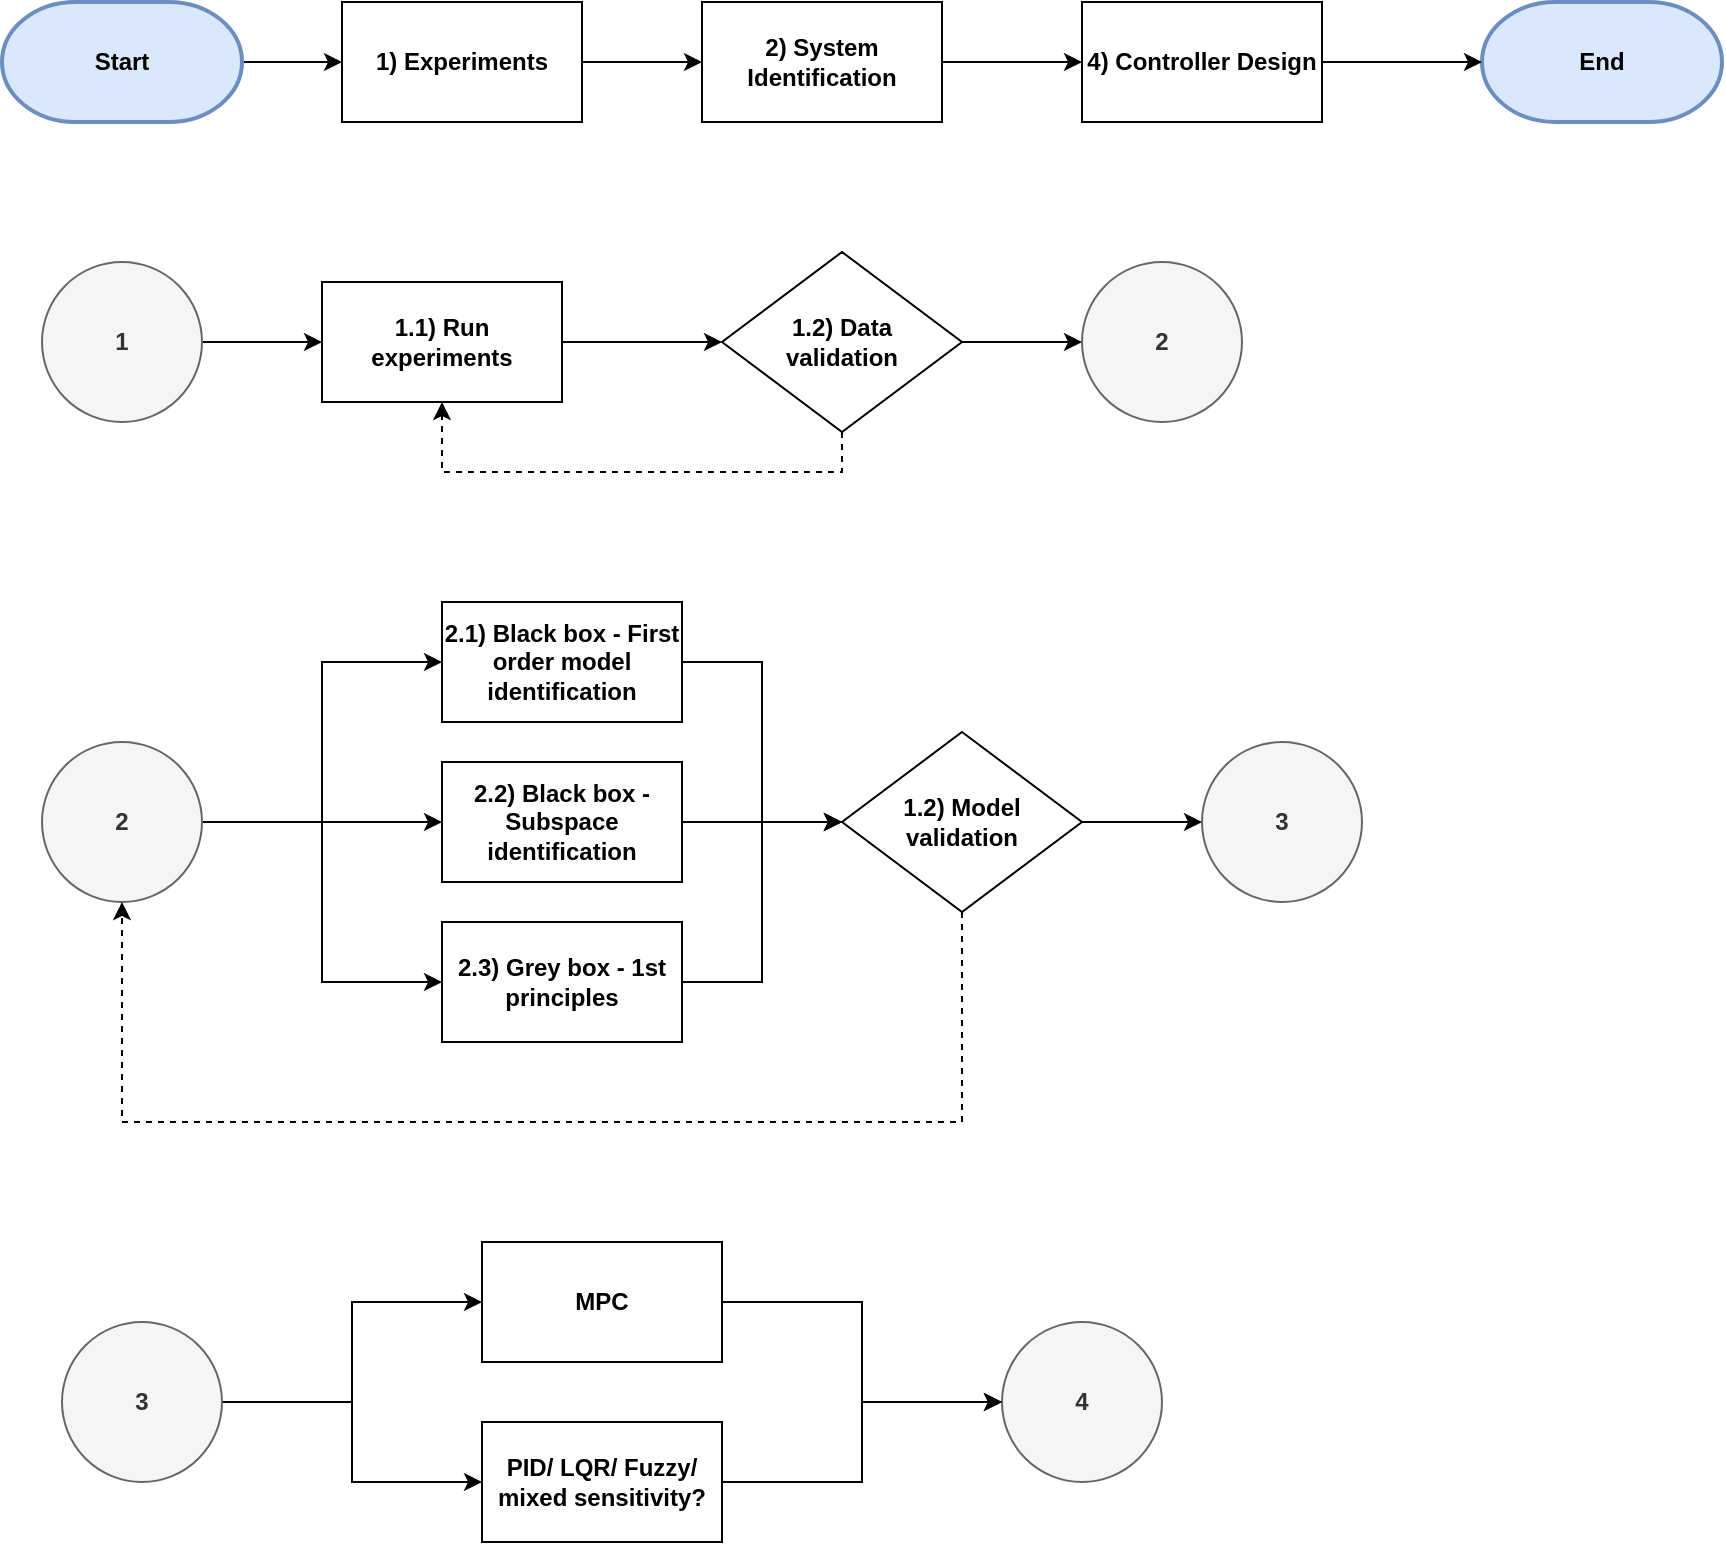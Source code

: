 <mxfile version="13.0.3" type="device"><diagram id="mHuv8Y-Jp3WKM5y40aC6" name="Page-1"><mxGraphModel dx="782" dy="537" grid="1" gridSize="10" guides="1" tooltips="1" connect="1" arrows="1" fold="1" page="1" pageScale="1" pageWidth="827" pageHeight="1169" math="0" shadow="0"><root><mxCell id="0"/><mxCell id="1" parent="0"/><mxCell id="fcGGODoABGbiwrAgMx_U-7" style="edgeStyle=orthogonalEdgeStyle;rounded=0;orthogonalLoop=1;jettySize=auto;html=1;exitX=1;exitY=0.5;exitDx=0;exitDy=0;entryX=0;entryY=0.5;entryDx=0;entryDy=0;fontStyle=1" edge="1" parent="1" source="fcGGODoABGbiwrAgMx_U-1" target="fcGGODoABGbiwrAgMx_U-3"><mxGeometry relative="1" as="geometry"/></mxCell><mxCell id="fcGGODoABGbiwrAgMx_U-1" value="Start" style="strokeWidth=2;html=1;shape=mxgraph.flowchart.terminator;whiteSpace=wrap;fontFamily=Helvetica;fontSize=12;fontColor=#000000;align=center;strokeColor=#6c8ebf;fillColor=#dae8fc;fontStyle=1" vertex="1" parent="1"><mxGeometry x="90" y="150" width="120" height="60" as="geometry"/></mxCell><mxCell id="fcGGODoABGbiwrAgMx_U-2" value="End" style="strokeWidth=2;html=1;shape=mxgraph.flowchart.terminator;whiteSpace=wrap;fontFamily=Helvetica;fontSize=12;fontColor=#000000;align=center;strokeColor=#6c8ebf;fillColor=#dae8fc;fontStyle=1" vertex="1" parent="1"><mxGeometry x="830" y="150" width="120" height="60" as="geometry"/></mxCell><mxCell id="fcGGODoABGbiwrAgMx_U-8" value="" style="edgeStyle=orthogonalEdgeStyle;rounded=0;orthogonalLoop=1;jettySize=auto;html=1;fontStyle=1" edge="1" parent="1" source="fcGGODoABGbiwrAgMx_U-3" target="fcGGODoABGbiwrAgMx_U-4"><mxGeometry relative="1" as="geometry"/></mxCell><mxCell id="fcGGODoABGbiwrAgMx_U-3" value="1) Experiments" style="rounded=0;whiteSpace=wrap;html=1;fontStyle=1" vertex="1" parent="1"><mxGeometry x="260" y="150" width="120" height="60" as="geometry"/></mxCell><mxCell id="fcGGODoABGbiwrAgMx_U-66" value="" style="edgeStyle=orthogonalEdgeStyle;rounded=0;orthogonalLoop=1;jettySize=auto;html=1;" edge="1" parent="1" source="fcGGODoABGbiwrAgMx_U-4" target="fcGGODoABGbiwrAgMx_U-6"><mxGeometry relative="1" as="geometry"/></mxCell><mxCell id="fcGGODoABGbiwrAgMx_U-4" value="2) System Identification" style="rounded=0;whiteSpace=wrap;html=1;fontStyle=1" vertex="1" parent="1"><mxGeometry x="440" y="150" width="120" height="60" as="geometry"/></mxCell><mxCell id="fcGGODoABGbiwrAgMx_U-11" value="" style="edgeStyle=orthogonalEdgeStyle;rounded=0;orthogonalLoop=1;jettySize=auto;html=1;fontStyle=1" edge="1" parent="1" source="fcGGODoABGbiwrAgMx_U-6" target="fcGGODoABGbiwrAgMx_U-2"><mxGeometry relative="1" as="geometry"/></mxCell><mxCell id="fcGGODoABGbiwrAgMx_U-6" value="4) Controller Design" style="rounded=0;whiteSpace=wrap;html=1;fontStyle=1" vertex="1" parent="1"><mxGeometry x="630" y="150" width="120" height="60" as="geometry"/></mxCell><mxCell id="fcGGODoABGbiwrAgMx_U-65" value="" style="edgeStyle=orthogonalEdgeStyle;rounded=0;orthogonalLoop=1;jettySize=auto;html=1;" edge="1" parent="1" source="fcGGODoABGbiwrAgMx_U-12" target="fcGGODoABGbiwrAgMx_U-61"><mxGeometry relative="1" as="geometry"/></mxCell><mxCell id="fcGGODoABGbiwrAgMx_U-12" value="1" style="ellipse;whiteSpace=wrap;html=1;aspect=fixed;fillColor=#f5f5f5;strokeColor=#666666;fontColor=#333333;fontStyle=1" vertex="1" parent="1"><mxGeometry x="110" y="280" width="80" height="80" as="geometry"/></mxCell><mxCell id="fcGGODoABGbiwrAgMx_U-13" value="2" style="ellipse;whiteSpace=wrap;html=1;aspect=fixed;fillColor=#f5f5f5;strokeColor=#666666;fontColor=#333333;fontStyle=1" vertex="1" parent="1"><mxGeometry x="630" y="280" width="80" height="80" as="geometry"/></mxCell><mxCell id="fcGGODoABGbiwrAgMx_U-20" style="edgeStyle=orthogonalEdgeStyle;rounded=0;orthogonalLoop=1;jettySize=auto;html=1;exitX=1;exitY=0.5;exitDx=0;exitDy=0;entryX=0;entryY=0.5;entryDx=0;entryDy=0;fontStyle=1" edge="1" parent="1" source="fcGGODoABGbiwrAgMx_U-14" target="fcGGODoABGbiwrAgMx_U-18"><mxGeometry relative="1" as="geometry"/></mxCell><mxCell id="fcGGODoABGbiwrAgMx_U-21" style="edgeStyle=orthogonalEdgeStyle;rounded=0;orthogonalLoop=1;jettySize=auto;html=1;exitX=1;exitY=0.5;exitDx=0;exitDy=0;entryX=0;entryY=0.5;entryDx=0;entryDy=0;fontStyle=1" edge="1" parent="1" source="fcGGODoABGbiwrAgMx_U-14" target="fcGGODoABGbiwrAgMx_U-19"><mxGeometry relative="1" as="geometry"/></mxCell><mxCell id="fcGGODoABGbiwrAgMx_U-22" style="edgeStyle=orthogonalEdgeStyle;rounded=0;orthogonalLoop=1;jettySize=auto;html=1;exitX=1;exitY=0.5;exitDx=0;exitDy=0;entryX=0;entryY=0.5;entryDx=0;entryDy=0;fontStyle=1" edge="1" parent="1" source="fcGGODoABGbiwrAgMx_U-14" target="fcGGODoABGbiwrAgMx_U-17"><mxGeometry relative="1" as="geometry"/></mxCell><mxCell id="fcGGODoABGbiwrAgMx_U-14" value="2" style="ellipse;whiteSpace=wrap;html=1;aspect=fixed;fillColor=#f5f5f5;strokeColor=#666666;fontColor=#333333;fontStyle=1" vertex="1" parent="1"><mxGeometry x="110" y="520" width="80" height="80" as="geometry"/></mxCell><mxCell id="fcGGODoABGbiwrAgMx_U-15" value="3" style="ellipse;whiteSpace=wrap;html=1;aspect=fixed;fillColor=#f5f5f5;strokeColor=#666666;fontColor=#333333;fontStyle=1" vertex="1" parent="1"><mxGeometry x="690" y="520" width="80" height="80" as="geometry"/></mxCell><mxCell id="fcGGODoABGbiwrAgMx_U-74" style="edgeStyle=orthogonalEdgeStyle;rounded=0;orthogonalLoop=1;jettySize=auto;html=1;exitX=1;exitY=0.5;exitDx=0;exitDy=0;entryX=0;entryY=0.5;entryDx=0;entryDy=0;" edge="1" parent="1" source="fcGGODoABGbiwrAgMx_U-17" target="fcGGODoABGbiwrAgMx_U-71"><mxGeometry relative="1" as="geometry"/></mxCell><mxCell id="fcGGODoABGbiwrAgMx_U-17" value="2.3) Grey box - 1st principles" style="rounded=0;whiteSpace=wrap;html=1;fontStyle=1" vertex="1" parent="1"><mxGeometry x="310" y="610" width="120" height="60" as="geometry"/></mxCell><mxCell id="fcGGODoABGbiwrAgMx_U-72" style="edgeStyle=orthogonalEdgeStyle;rounded=0;orthogonalLoop=1;jettySize=auto;html=1;exitX=1;exitY=0.5;exitDx=0;exitDy=0;entryX=0;entryY=0.5;entryDx=0;entryDy=0;" edge="1" parent="1" source="fcGGODoABGbiwrAgMx_U-18" target="fcGGODoABGbiwrAgMx_U-71"><mxGeometry relative="1" as="geometry"/></mxCell><mxCell id="fcGGODoABGbiwrAgMx_U-18" value="2.1) Black box - First order model identification" style="rounded=0;whiteSpace=wrap;html=1;fontStyle=1" vertex="1" parent="1"><mxGeometry x="310" y="450" width="120" height="60" as="geometry"/></mxCell><mxCell id="fcGGODoABGbiwrAgMx_U-73" style="edgeStyle=orthogonalEdgeStyle;rounded=0;orthogonalLoop=1;jettySize=auto;html=1;exitX=1;exitY=0.5;exitDx=0;exitDy=0;entryX=0;entryY=0.5;entryDx=0;entryDy=0;" edge="1" parent="1" source="fcGGODoABGbiwrAgMx_U-19" target="fcGGODoABGbiwrAgMx_U-71"><mxGeometry relative="1" as="geometry"/></mxCell><mxCell id="fcGGODoABGbiwrAgMx_U-19" value="2.2) Black box - Subspace identification" style="rounded=0;whiteSpace=wrap;html=1;fontStyle=1" vertex="1" parent="1"><mxGeometry x="310" y="530" width="120" height="60" as="geometry"/></mxCell><mxCell id="fcGGODoABGbiwrAgMx_U-55" style="edgeStyle=orthogonalEdgeStyle;rounded=0;orthogonalLoop=1;jettySize=auto;html=1;exitX=1;exitY=0.5;exitDx=0;exitDy=0;entryX=0;entryY=0.5;entryDx=0;entryDy=0;fontStyle=1" edge="1" parent="1" source="fcGGODoABGbiwrAgMx_U-51" target="fcGGODoABGbiwrAgMx_U-53"><mxGeometry relative="1" as="geometry"/></mxCell><mxCell id="fcGGODoABGbiwrAgMx_U-57" style="edgeStyle=orthogonalEdgeStyle;rounded=0;orthogonalLoop=1;jettySize=auto;html=1;exitX=1;exitY=0.5;exitDx=0;exitDy=0;entryX=0;entryY=0.5;entryDx=0;entryDy=0;fontStyle=1" edge="1" parent="1" source="fcGGODoABGbiwrAgMx_U-51" target="fcGGODoABGbiwrAgMx_U-54"><mxGeometry relative="1" as="geometry"/></mxCell><mxCell id="fcGGODoABGbiwrAgMx_U-51" value="3" style="ellipse;whiteSpace=wrap;html=1;aspect=fixed;fillColor=#f5f5f5;strokeColor=#666666;fontColor=#333333;fontStyle=1" vertex="1" parent="1"><mxGeometry x="120" y="810" width="80" height="80" as="geometry"/></mxCell><mxCell id="fcGGODoABGbiwrAgMx_U-52" value="4" style="ellipse;whiteSpace=wrap;html=1;aspect=fixed;fillColor=#f5f5f5;strokeColor=#666666;fontColor=#333333;fontStyle=1" vertex="1" parent="1"><mxGeometry x="590" y="810" width="80" height="80" as="geometry"/></mxCell><mxCell id="fcGGODoABGbiwrAgMx_U-58" style="edgeStyle=orthogonalEdgeStyle;rounded=0;orthogonalLoop=1;jettySize=auto;html=1;exitX=1;exitY=0.5;exitDx=0;exitDy=0;entryX=0;entryY=0.5;entryDx=0;entryDy=0;fontStyle=1" edge="1" parent="1" source="fcGGODoABGbiwrAgMx_U-53" target="fcGGODoABGbiwrAgMx_U-52"><mxGeometry relative="1" as="geometry"/></mxCell><mxCell id="fcGGODoABGbiwrAgMx_U-53" value="MPC" style="rounded=0;whiteSpace=wrap;html=1;fontStyle=1" vertex="1" parent="1"><mxGeometry x="330" y="770" width="120" height="60" as="geometry"/></mxCell><mxCell id="fcGGODoABGbiwrAgMx_U-59" style="edgeStyle=orthogonalEdgeStyle;rounded=0;orthogonalLoop=1;jettySize=auto;html=1;exitX=1;exitY=0.5;exitDx=0;exitDy=0;entryX=0;entryY=0.5;entryDx=0;entryDy=0;fontStyle=1" edge="1" parent="1" source="fcGGODoABGbiwrAgMx_U-54" target="fcGGODoABGbiwrAgMx_U-52"><mxGeometry relative="1" as="geometry"/></mxCell><mxCell id="fcGGODoABGbiwrAgMx_U-54" value="PID/ LQR/ Fuzzy/ mixed sensitivity?" style="rounded=0;whiteSpace=wrap;html=1;fontStyle=1" vertex="1" parent="1"><mxGeometry x="330" y="860" width="120" height="60" as="geometry"/></mxCell><mxCell id="fcGGODoABGbiwrAgMx_U-63" value="" style="edgeStyle=orthogonalEdgeStyle;rounded=0;orthogonalLoop=1;jettySize=auto;html=1;" edge="1" parent="1" source="fcGGODoABGbiwrAgMx_U-61" target="fcGGODoABGbiwrAgMx_U-62"><mxGeometry relative="1" as="geometry"/></mxCell><mxCell id="fcGGODoABGbiwrAgMx_U-61" value="1.1) Run experiments" style="rounded=0;whiteSpace=wrap;html=1;fontStyle=1" vertex="1" parent="1"><mxGeometry x="250" y="290" width="120" height="60" as="geometry"/></mxCell><mxCell id="fcGGODoABGbiwrAgMx_U-64" value="" style="edgeStyle=orthogonalEdgeStyle;rounded=0;orthogonalLoop=1;jettySize=auto;html=1;" edge="1" parent="1" source="fcGGODoABGbiwrAgMx_U-62" target="fcGGODoABGbiwrAgMx_U-13"><mxGeometry relative="1" as="geometry"/></mxCell><mxCell id="fcGGODoABGbiwrAgMx_U-77" style="edgeStyle=orthogonalEdgeStyle;rounded=0;orthogonalLoop=1;jettySize=auto;html=1;exitX=0.5;exitY=1;exitDx=0;exitDy=0;entryX=0.5;entryY=1;entryDx=0;entryDy=0;dashed=1;" edge="1" parent="1" source="fcGGODoABGbiwrAgMx_U-62" target="fcGGODoABGbiwrAgMx_U-61"><mxGeometry relative="1" as="geometry"/></mxCell><mxCell id="fcGGODoABGbiwrAgMx_U-62" value="&lt;b&gt;1.2) Data validation&lt;/b&gt;" style="rhombus;whiteSpace=wrap;html=1;fontFamily=Helvetica;fontSize=12;fontColor=#000000;align=center;strokeColor=#000000;fillColor=#ffffff;spacingLeft=5;spacingRight=5;" vertex="1" parent="1"><mxGeometry x="450" y="275" width="120" height="90" as="geometry"/></mxCell><mxCell id="fcGGODoABGbiwrAgMx_U-75" style="edgeStyle=orthogonalEdgeStyle;rounded=0;orthogonalLoop=1;jettySize=auto;html=1;exitX=1;exitY=0.5;exitDx=0;exitDy=0;entryX=0;entryY=0.5;entryDx=0;entryDy=0;" edge="1" parent="1" source="fcGGODoABGbiwrAgMx_U-71" target="fcGGODoABGbiwrAgMx_U-15"><mxGeometry relative="1" as="geometry"/></mxCell><mxCell id="fcGGODoABGbiwrAgMx_U-80" style="edgeStyle=orthogonalEdgeStyle;rounded=0;orthogonalLoop=1;jettySize=auto;html=1;exitX=0.5;exitY=1;exitDx=0;exitDy=0;entryX=0.5;entryY=1;entryDx=0;entryDy=0;dashed=1;" edge="1" parent="1" source="fcGGODoABGbiwrAgMx_U-71" target="fcGGODoABGbiwrAgMx_U-14"><mxGeometry relative="1" as="geometry"><Array as="points"><mxPoint x="570" y="710"/><mxPoint x="150" y="710"/></Array></mxGeometry></mxCell><mxCell id="fcGGODoABGbiwrAgMx_U-71" value="&lt;b&gt;1.2) Model validation&lt;/b&gt;" style="rhombus;whiteSpace=wrap;html=1;fontFamily=Helvetica;fontSize=12;fontColor=#000000;align=center;strokeColor=#000000;fillColor=#ffffff;spacingLeft=5;spacingRight=5;" vertex="1" parent="1"><mxGeometry x="510" y="515" width="120" height="90" as="geometry"/></mxCell></root></mxGraphModel></diagram></mxfile>